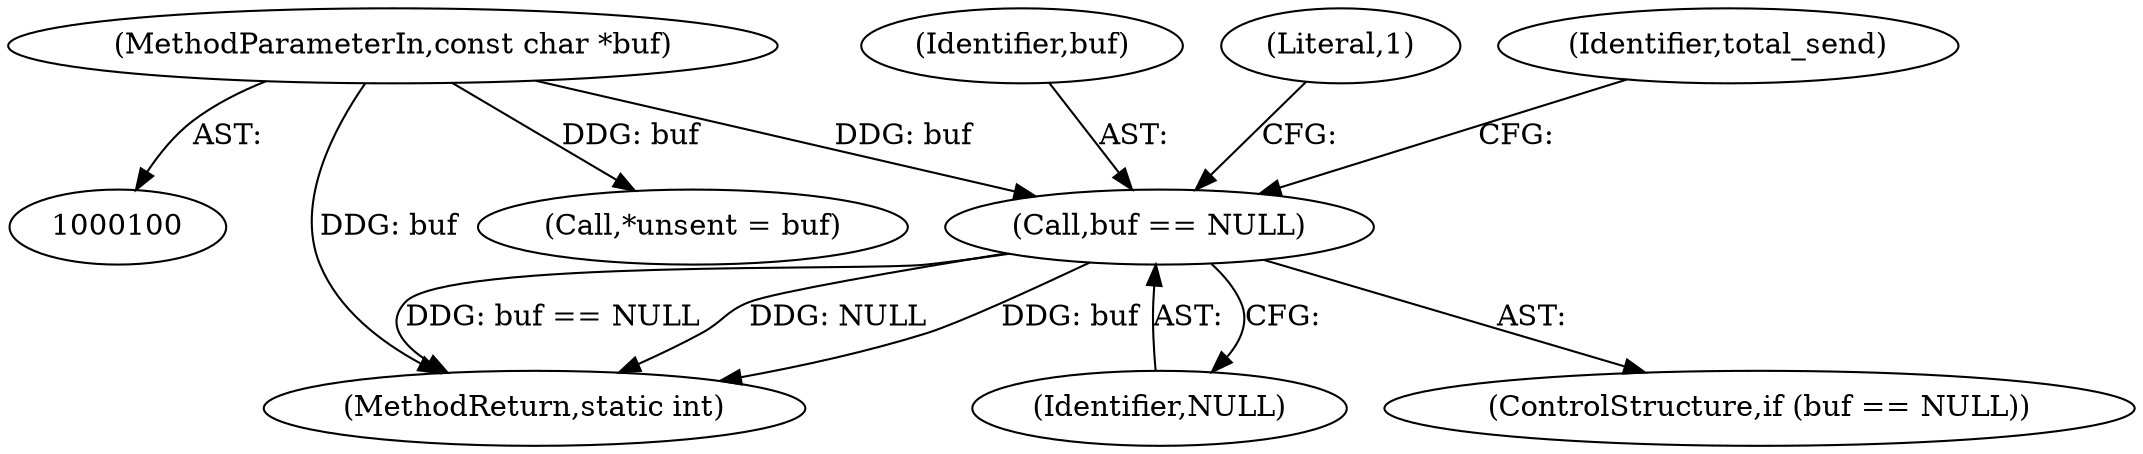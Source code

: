 digraph "0_pacemaker_564f7cc2a51dcd2f28ab12a13394f31be5aa3c93_15@pointer" {
"1000115" [label="(Call,buf == NULL)"];
"1000102" [label="(MethodParameterIn,const char *buf)"];
"1000116" [label="(Identifier,buf)"];
"1000117" [label="(Identifier,NULL)"];
"1000121" [label="(Literal,1)"];
"1000123" [label="(Identifier,total_send)"];
"1000188" [label="(MethodReturn,static int)"];
"1000102" [label="(MethodParameterIn,const char *buf)"];
"1000106" [label="(Call,*unsent = buf)"];
"1000115" [label="(Call,buf == NULL)"];
"1000114" [label="(ControlStructure,if (buf == NULL))"];
"1000115" -> "1000114"  [label="AST: "];
"1000115" -> "1000117"  [label="CFG: "];
"1000116" -> "1000115"  [label="AST: "];
"1000117" -> "1000115"  [label="AST: "];
"1000121" -> "1000115"  [label="CFG: "];
"1000123" -> "1000115"  [label="CFG: "];
"1000115" -> "1000188"  [label="DDG: buf == NULL"];
"1000115" -> "1000188"  [label="DDG: NULL"];
"1000115" -> "1000188"  [label="DDG: buf"];
"1000102" -> "1000115"  [label="DDG: buf"];
"1000102" -> "1000100"  [label="AST: "];
"1000102" -> "1000188"  [label="DDG: buf"];
"1000102" -> "1000106"  [label="DDG: buf"];
}
